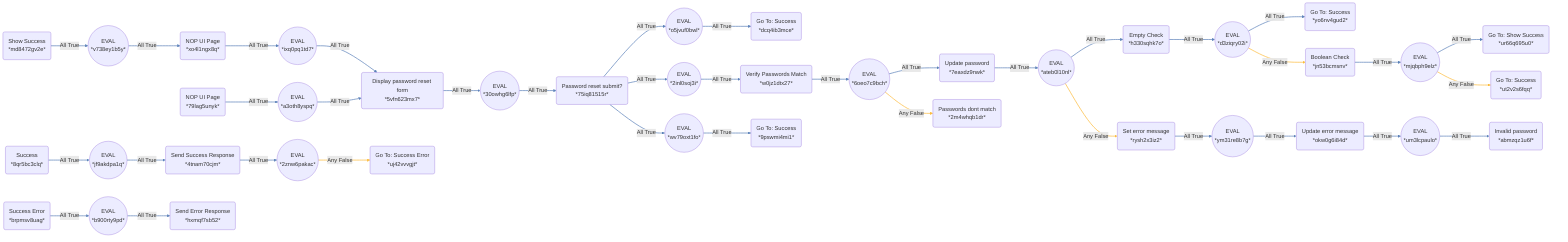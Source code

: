 flowchart LR
    md8472gv2e("Show Success<br>*md8472gv2e*") -- All True --> v738ey1b5y(("EVAL<br>*v738ey1b5y*"))
    v738ey1b5y(("EVAL<br>*v738ey1b5y*")) -- All True --> xo4l1ngx8q("NOP UI Page<br>*xo4l1ngx8q*")
    xo4l1ngx8q("NOP UI Page<br>*xo4l1ngx8q*") -- All True --> ixq0pq1td7(("EVAL<br>*ixq0pq1td7*"))
    ixq0pq1td7(("EVAL<br>*ixq0pq1td7*")) -- All True --> 5vfn623mx7("Display password reset form<br>*5vfn623mx7*")
    5vfn623mx7("Display password reset form<br>*5vfn623mx7*") -- All True --> 30owhg6lfp(("EVAL<br>*30owhg6lfp*"))
    30owhg6lfp(("EVAL<br>*30owhg6lfp*")) -- All True --> 75iq81515r("Password reset submit?<br>*75iq81515r*")
    75iq81515r("Password reset submit?<br>*75iq81515r*") -- All True --> o5jvuf0bwl(("EVAL<br>*o5jvuf0bwl*"))
    o5jvuf0bwl(("EVAL<br>*o5jvuf0bwl*")) -- All True --> dcq4ib3mce("Go To: Success<br>*dcq4ib3mce*")
    75iq81515r("Password reset submit?<br>*75iq81515r*") -- All True --> 2inl0soj3i(("EVAL<br>*2inl0soj3i*"))
    2inl0soj3i(("EVAL<br>*2inl0soj3i*")) -- All True --> w0jz1dtx27("Verify Passwords Match<br>*w0jz1dtx27*")
    w0jz1dtx27("Verify Passwords Match<br>*w0jz1dtx27*") -- All True --> 6oeo7c9bch(("EVAL<br>*6oeo7c9bch*"))
    6oeo7c9bch(("EVAL<br>*6oeo7c9bch*")) -- All True --> 7eaxdz9nwk("Update password<br>*7eaxdz9nwk*")
    7eaxdz9nwk("Update password<br>*7eaxdz9nwk*") -- All True --> ateb0l10nl(("EVAL<br>*ateb0l10nl*"))
    ateb0l10nl(("EVAL<br>*ateb0l10nl*")) -- All True --> h330sqhk7o("Empty Check<br>*h330sqhk7o*")
    h330sqhk7o("Empty Check<br>*h330sqhk7o*") -- All True --> d3ziqry02i(("EVAL<br>*d3ziqry02i*"))
    d3ziqry02i(("EVAL<br>*d3ziqry02i*")) -- All True --> yo6nv4gud2("Go To: Success<br>*yo6nv4gud2*")
    d3ziqry02i(("EVAL<br>*d3ziqry02i*")) -- Any False --> jn53bcmsnv("Boolean Check<br>*jn53bcmsnv*")
    jn53bcmsnv("Boolean Check<br>*jn53bcmsnv*") -- All True --> mjqbph9elz(("EVAL<br>*mjqbph9elz*"))
    mjqbph9elz(("EVAL<br>*mjqbph9elz*")) -- All True --> ur66q695u0("Go To: Show Success<br>*ur66q695u0*")
    mjqbph9elz(("EVAL<br>*mjqbph9elz*")) -- Any False --> ut2v2s6fqq("Go To: Success<br>*ut2v2s6fqq*")
    ateb0l10nl(("EVAL<br>*ateb0l10nl*")) -- Any False --> rysh2x3iz2("Set error message<br>*rysh2x3iz2*")
    rysh2x3iz2("Set error message<br>*rysh2x3iz2*") -- All True --> ym31re8b7g(("EVAL<br>*ym31re8b7g*"))
    ym31re8b7g(("EVAL<br>*ym31re8b7g*")) -- All True --> okw0g6i84d("Update error message<br>*okw0g6i84d*")
    okw0g6i84d("Update error message<br>*okw0g6i84d*") -- All True --> um3lcpaulo(("EVAL<br>*um3lcpaulo*"))
    um3lcpaulo(("EVAL<br>*um3lcpaulo*")) -- All True --> abmzqz1u6f("Invalid password<br>*abmzqz1u6f*")
    6oeo7c9bch(("EVAL<br>*6oeo7c9bch*")) -- Any False --> 2m4whqb1dr("Passwords dont match<br>*2m4whqb1dr*")
    75iq81515r("Password reset submit?<br>*75iq81515r*") -- All True --> wv79oxt1fo(("EVAL<br>*wv79oxt1fo*"))
    wv79oxt1fo(("EVAL<br>*wv79oxt1fo*")) -- All True --> 9pswmi4mi1("Go To: Success<br>*9pswmi4mi1*")
    79lag5unyk("NOP UI Page<br>*79lag5unyk*") -- All True --> a3oth8yspq(("EVAL<br>*a3oth8yspq*"))
    a3oth8yspq(("EVAL<br>*a3oth8yspq*")) -- All True --> 5vfn623mx7("Display password reset form<br>*5vfn623mx7*")
    8qr5bc3clq("Success<br>*8qr5bc3clq*") -- All True --> jf9akdpa1q(("EVAL<br>*jf9akdpa1q*"))
    jf9akdpa1q(("EVAL<br>*jf9akdpa1q*")) -- All True --> 4tnam70cjm("Send Success Response<br>*4tnam70cjm*")
    4tnam70cjm("Send Success Response<br>*4tnam70cjm*") -- All True --> 2znw6pakac(("EVAL<br>*2znw6pakac*"))
    2znw6pakac(("EVAL<br>*2znw6pakac*")) -- Any False --> uj42vvvgjt("Go To: Success Error<br>*uj42vvvgjt*")
    brpmsv8uag("Success Error<br>*brpmsv8uag*") -- All True --> b900rty9pd(("EVAL<br>*b900rty9pd*"))
    b900rty9pd(("EVAL<br>*b900rty9pd*")) -- All True --> hxmqf7sb52("Send Error Response<br>*hxmqf7sb52*")

    linkStyle 0 stroke:#5F84BB,stroke-width:2px;
    linkStyle 1 stroke:#5F84BB,stroke-width:2px;
    linkStyle 2 stroke:#5F84BB,stroke-width:2px;
    linkStyle 3 stroke:#5F84BB,stroke-width:2px;
    linkStyle 4 stroke:#5F84BB,stroke-width:2px;
    linkStyle 5 stroke:#5F84BB,stroke-width:2px;
    linkStyle 6 stroke:#5F84BB,stroke-width:2px;
    linkStyle 7 stroke:#5F84BB,stroke-width:2px;
    linkStyle 8 stroke:#5F84BB,stroke-width:2px;
    linkStyle 9 stroke:#5F84BB,stroke-width:2px;
    linkStyle 10 stroke:#5F84BB,stroke-width:2px;
    linkStyle 11 stroke:#5F84BB,stroke-width:2px;
    linkStyle 12 stroke:#5F84BB,stroke-width:2px;
    linkStyle 13 stroke:#5F84BB,stroke-width:2px;
    linkStyle 14 stroke:#5F84BB,stroke-width:2px;
    linkStyle 15 stroke:#5F84BB,stroke-width:2px;
    linkStyle 16 stroke:#FCBC3E,stroke-width:2px;
    linkStyle 17 stroke:#5F84BB,stroke-width:2px;
    linkStyle 18 stroke:#5F84BB,stroke-width:2px;
    linkStyle 19 stroke:#FCBC3E,stroke-width:2px;
    linkStyle 20 stroke:#FCBC3E,stroke-width:2px;
    linkStyle 21 stroke:#5F84BB,stroke-width:2px;
    linkStyle 22 stroke:#5F84BB,stroke-width:2px;
    linkStyle 23 stroke:#5F84BB,stroke-width:2px;
    linkStyle 24 stroke:#5F84BB,stroke-width:2px;
    linkStyle 25 stroke:#FCBC3E,stroke-width:2px;
    linkStyle 26 stroke:#5F84BB,stroke-width:2px;
    linkStyle 27 stroke:#5F84BB,stroke-width:2px;
    linkStyle 28 stroke:#5F84BB,stroke-width:2px;
    linkStyle 29 stroke:#5F84BB,stroke-width:2px;
    linkStyle 30 stroke:#5F84BB,stroke-width:2px;
    linkStyle 31 stroke:#5F84BB,stroke-width:2px;
    linkStyle 32 stroke:#5F84BB,stroke-width:2px;
    linkStyle 33 stroke:#FCBC3E,stroke-width:2px;
    linkStyle 34 stroke:#5F84BB,stroke-width:2px;
    linkStyle 35 stroke:#5F84BB,stroke-width:2px;
